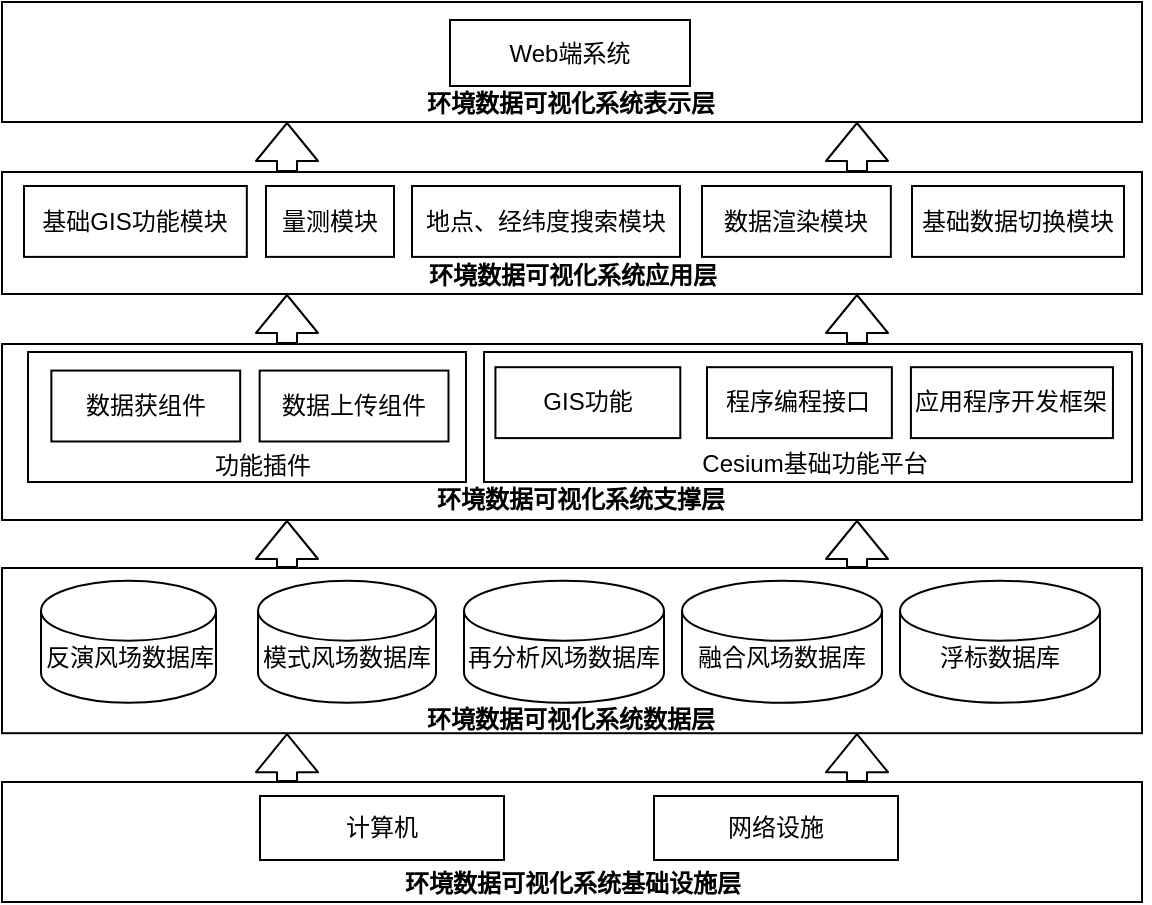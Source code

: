<mxfile version="13.6.5" type="github">
  <diagram id="Kg9v2PKGdZfVGiz0Gp11" name="第 1 页">
    <mxGraphModel dx="890" dy="819" grid="0" gridSize="10" guides="1" tooltips="1" connect="1" arrows="1" fold="1" page="1" pageScale="1" pageWidth="827" pageHeight="1169" math="0" shadow="0">
      <root>
        <mxCell id="0" />
        <mxCell id="1" parent="0" />
        <mxCell id="a1iLULeqpFFVg6pSqvtH-51" value="" style="group" parent="1" vertex="1" connectable="0">
          <mxGeometry x="164" y="376" width="570" height="88" as="geometry" />
        </mxCell>
        <mxCell id="a1iLULeqpFFVg6pSqvtH-1" value="" style="rounded=0;whiteSpace=wrap;html=1;" parent="a1iLULeqpFFVg6pSqvtH-51" vertex="1">
          <mxGeometry x="-4" width="570" height="88" as="geometry" />
        </mxCell>
        <mxCell id="a1iLULeqpFFVg6pSqvtH-23" value="" style="group" parent="a1iLULeqpFFVg6pSqvtH-51" vertex="1" connectable="0">
          <mxGeometry x="237" y="4" width="324" height="65" as="geometry" />
        </mxCell>
        <mxCell id="a1iLULeqpFFVg6pSqvtH-15" value="" style="rounded=0;whiteSpace=wrap;html=1;" parent="a1iLULeqpFFVg6pSqvtH-23" vertex="1">
          <mxGeometry width="324" height="65" as="geometry" />
        </mxCell>
        <mxCell id="a1iLULeqpFFVg6pSqvtH-21" value="" style="group" parent="a1iLULeqpFFVg6pSqvtH-23" vertex="1" connectable="0">
          <mxGeometry x="5.718" y="7.597" width="308.753" height="35.455" as="geometry" />
        </mxCell>
        <mxCell id="a1iLULeqpFFVg6pSqvtH-16" value="GIS功能" style="rounded=0;whiteSpace=wrap;html=1;" parent="a1iLULeqpFFVg6pSqvtH-21" vertex="1">
          <mxGeometry width="92.435" height="35.455" as="geometry" />
        </mxCell>
        <mxCell id="a1iLULeqpFFVg6pSqvtH-19" value="应用程序开发框架" style="rounded=0;whiteSpace=wrap;html=1;" parent="a1iLULeqpFFVg6pSqvtH-21" vertex="1">
          <mxGeometry x="207.741" width="101.012" height="35.455" as="geometry" />
        </mxCell>
        <mxCell id="a1iLULeqpFFVg6pSqvtH-20" value="程序编程接口" style="rounded=0;whiteSpace=wrap;html=1;" parent="a1iLULeqpFFVg6pSqvtH-21" vertex="1">
          <mxGeometry x="105.776" width="92.435" height="35.455" as="geometry" />
        </mxCell>
        <mxCell id="a1iLULeqpFFVg6pSqvtH-22" value="Cesium基础功能平台" style="text;html=1;align=center;verticalAlign=middle;resizable=0;points=[];autosize=1;" parent="a1iLULeqpFFVg6pSqvtH-23" vertex="1">
          <mxGeometry x="103.394" y="47.273" width="123" height="18" as="geometry" />
        </mxCell>
        <mxCell id="a1iLULeqpFFVg6pSqvtH-41" value="" style="group" parent="a1iLULeqpFFVg6pSqvtH-51" vertex="1" connectable="0">
          <mxGeometry x="9" y="4" width="219" height="65" as="geometry" />
        </mxCell>
        <mxCell id="a1iLULeqpFFVg6pSqvtH-34" value="" style="rounded=0;whiteSpace=wrap;html=1;" parent="a1iLULeqpFFVg6pSqvtH-41" vertex="1">
          <mxGeometry width="219" height="65" as="geometry" />
        </mxCell>
        <mxCell id="a1iLULeqpFFVg6pSqvtH-36" value="数据获组件" style="rounded=0;whiteSpace=wrap;html=1;" parent="a1iLULeqpFFVg6pSqvtH-41" vertex="1">
          <mxGeometry x="11.68" y="9.287" width="94.413" height="35.455" as="geometry" />
        </mxCell>
        <mxCell id="a1iLULeqpFFVg6pSqvtH-37" value="数据上传组件" style="rounded=0;whiteSpace=wrap;html=1;" parent="a1iLULeqpFFVg6pSqvtH-41" vertex="1">
          <mxGeometry x="115.827" y="9.287" width="94.413" height="35.455" as="geometry" />
        </mxCell>
        <mxCell id="a1iLULeqpFFVg6pSqvtH-38" value="功能插件" style="text;html=1;align=center;verticalAlign=middle;resizable=0;points=[];autosize=1;" parent="a1iLULeqpFFVg6pSqvtH-41" vertex="1">
          <mxGeometry x="87.6" y="48.285" width="58" height="18" as="geometry" />
        </mxCell>
        <mxCell id="a1iLULeqpFFVg6pSqvtH-50" value="&lt;b&gt;环境数据可视化系统支撑层&lt;/b&gt;" style="text;html=1;align=center;verticalAlign=middle;resizable=0;points=[];autosize=1;" parent="a1iLULeqpFFVg6pSqvtH-51" vertex="1">
          <mxGeometry x="208.004" y="68.999" width="154" height="18" as="geometry" />
        </mxCell>
        <mxCell id="a1iLULeqpFFVg6pSqvtH-67" value="" style="group" parent="1" vertex="1" connectable="0">
          <mxGeometry x="160" y="290" width="570" height="61" as="geometry" />
        </mxCell>
        <mxCell id="a1iLULeqpFFVg6pSqvtH-52" value="" style="whiteSpace=wrap;html=1;" parent="a1iLULeqpFFVg6pSqvtH-67" vertex="1">
          <mxGeometry width="570" height="61" as="geometry" />
        </mxCell>
        <mxCell id="a1iLULeqpFFVg6pSqvtH-58" value="&lt;b&gt;环境数据可视化系统应用层&lt;/b&gt;" style="text;html=1;align=center;verticalAlign=middle;resizable=0;points=[];autosize=1;" parent="a1iLULeqpFFVg6pSqvtH-67" vertex="1">
          <mxGeometry x="207.504" y="42.999" width="154" height="18" as="geometry" />
        </mxCell>
        <mxCell id="K7p-2cNAyb-a2kixNtFu-7" value="" style="group" vertex="1" connectable="0" parent="a1iLULeqpFFVg6pSqvtH-67">
          <mxGeometry x="11" y="6.995" width="550" height="35.455" as="geometry" />
        </mxCell>
        <mxCell id="a1iLULeqpFFVg6pSqvtH-53" value="基础GIS功能模块" style="rounded=0;whiteSpace=wrap;html=1;" parent="K7p-2cNAyb-a2kixNtFu-7" vertex="1">
          <mxGeometry width="111.41" height="35.45" as="geometry" />
        </mxCell>
        <mxCell id="a1iLULeqpFFVg6pSqvtH-54" value="量测模块" style="rounded=0;whiteSpace=wrap;html=1;" parent="K7p-2cNAyb-a2kixNtFu-7" vertex="1">
          <mxGeometry x="121" y="0.002" width="64" height="35.45" as="geometry" />
        </mxCell>
        <mxCell id="a1iLULeqpFFVg6pSqvtH-55" value="地点、经纬度搜索模块" style="rounded=0;whiteSpace=wrap;html=1;" parent="K7p-2cNAyb-a2kixNtFu-7" vertex="1">
          <mxGeometry x="194" y="0.005" width="134" height="35.45" as="geometry" />
        </mxCell>
        <mxCell id="a1iLULeqpFFVg6pSqvtH-56" value="数据渲染模块" style="rounded=0;whiteSpace=wrap;html=1;" parent="K7p-2cNAyb-a2kixNtFu-7" vertex="1">
          <mxGeometry x="339" width="94.413" height="35.455" as="geometry" />
        </mxCell>
        <mxCell id="a1iLULeqpFFVg6pSqvtH-57" value="基础数据切换模块" style="rounded=0;whiteSpace=wrap;html=1;" parent="K7p-2cNAyb-a2kixNtFu-7" vertex="1">
          <mxGeometry x="444" y="0.005" width="106" height="35.45" as="geometry" />
        </mxCell>
        <mxCell id="K7p-2cNAyb-a2kixNtFu-6" value="" style="group" vertex="1" connectable="0" parent="1">
          <mxGeometry x="160" y="205" width="570" height="60" as="geometry" />
        </mxCell>
        <mxCell id="K7p-2cNAyb-a2kixNtFu-3" value="" style="rounded=0;whiteSpace=wrap;html=1;labelPosition=center;verticalLabelPosition=bottom;align=center;verticalAlign=top;" vertex="1" parent="K7p-2cNAyb-a2kixNtFu-6">
          <mxGeometry width="570" height="60" as="geometry" />
        </mxCell>
        <mxCell id="K7p-2cNAyb-a2kixNtFu-4" value="&lt;b&gt;环境数据可视化系统表示层&lt;/b&gt;" style="text;html=1;align=center;verticalAlign=middle;resizable=0;points=[];autosize=1;" vertex="1" parent="K7p-2cNAyb-a2kixNtFu-6">
          <mxGeometry x="207.254" y="41.999" width="154" height="18" as="geometry" />
        </mxCell>
        <mxCell id="K7p-2cNAyb-a2kixNtFu-5" value="Web端系统" style="rounded=0;whiteSpace=wrap;html=1;" vertex="1" parent="K7p-2cNAyb-a2kixNtFu-6">
          <mxGeometry x="224" y="9" width="120" height="33" as="geometry" />
        </mxCell>
        <mxCell id="K7p-2cNAyb-a2kixNtFu-12" value="" style="group" vertex="1" connectable="0" parent="1">
          <mxGeometry x="160" y="488" width="570" height="84.12" as="geometry" />
        </mxCell>
        <mxCell id="a1iLULeqpFFVg6pSqvtH-14" value="" style="group" parent="K7p-2cNAyb-a2kixNtFu-12" vertex="1" connectable="0">
          <mxGeometry width="570" height="84.12" as="geometry" />
        </mxCell>
        <mxCell id="a1iLULeqpFFVg6pSqvtH-40" value="" style="group" parent="a1iLULeqpFFVg6pSqvtH-14" vertex="1" connectable="0">
          <mxGeometry width="570" height="84.12" as="geometry" />
        </mxCell>
        <mxCell id="a1iLULeqpFFVg6pSqvtH-6" value="" style="rounded=0;whiteSpace=wrap;html=1;" parent="a1iLULeqpFFVg6pSqvtH-40" vertex="1">
          <mxGeometry width="570" height="82.599" as="geometry" />
        </mxCell>
        <mxCell id="a1iLULeqpFFVg6pSqvtH-39" value="&lt;b&gt;环境数据可视化系统数据层&lt;/b&gt;" style="text;html=1;align=center;verticalAlign=middle;resizable=0;points=[];autosize=1;" parent="a1iLULeqpFFVg6pSqvtH-40" vertex="1">
          <mxGeometry x="207.364" y="66.537" width="154" height="18" as="geometry" />
        </mxCell>
        <mxCell id="a1iLULeqpFFVg6pSqvtH-13" value="" style="group" parent="K7p-2cNAyb-a2kixNtFu-12" vertex="1" connectable="0">
          <mxGeometry x="19.5" y="6.349" width="529.5" height="61.051" as="geometry" />
        </mxCell>
        <mxCell id="a1iLULeqpFFVg6pSqvtH-7" value="&lt;br&gt;反演风场数据库" style="shape=cylinder2;whiteSpace=wrap;html=1;boundedLbl=1;backgroundOutline=1;size=15;" parent="a1iLULeqpFFVg6pSqvtH-13" vertex="1">
          <mxGeometry width="87.5" height="61.051" as="geometry" />
        </mxCell>
        <mxCell id="a1iLULeqpFFVg6pSqvtH-8" value="&lt;br&gt;模式风场数据库" style="shape=cylinder2;whiteSpace=wrap;html=1;boundedLbl=1;backgroundOutline=1;size=15;" parent="a1iLULeqpFFVg6pSqvtH-13" vertex="1">
          <mxGeometry x="108.5" width="89" height="61.051" as="geometry" />
        </mxCell>
        <mxCell id="a1iLULeqpFFVg6pSqvtH-9" value="&lt;br&gt;再分析风场数据库" style="shape=cylinder2;whiteSpace=wrap;html=1;boundedLbl=1;backgroundOutline=1;size=15;" parent="a1iLULeqpFFVg6pSqvtH-13" vertex="1">
          <mxGeometry x="211.5" width="100" height="61.051" as="geometry" />
        </mxCell>
        <mxCell id="a1iLULeqpFFVg6pSqvtH-11" value="&lt;br&gt;融合风场数据库" style="shape=cylinder2;whiteSpace=wrap;html=1;boundedLbl=1;backgroundOutline=1;size=15;" parent="a1iLULeqpFFVg6pSqvtH-13" vertex="1">
          <mxGeometry x="320.5" width="100" height="61.051" as="geometry" />
        </mxCell>
        <mxCell id="a1iLULeqpFFVg6pSqvtH-12" value="&lt;br&gt;浮标数据库" style="shape=cylinder2;whiteSpace=wrap;html=1;boundedLbl=1;backgroundOutline=1;size=15;" parent="a1iLULeqpFFVg6pSqvtH-13" vertex="1">
          <mxGeometry x="429.5" width="100" height="61.051" as="geometry" />
        </mxCell>
        <mxCell id="K7p-2cNAyb-a2kixNtFu-13" value="" style="group" vertex="1" connectable="0" parent="1">
          <mxGeometry x="160" y="595" width="570" height="60" as="geometry" />
        </mxCell>
        <mxCell id="a1iLULeqpFFVg6pSqvtH-68" value="" style="rounded=0;whiteSpace=wrap;html=1;" parent="K7p-2cNAyb-a2kixNtFu-13" vertex="1">
          <mxGeometry width="570" height="60" as="geometry" />
        </mxCell>
        <mxCell id="a1iLULeqpFFVg6pSqvtH-69" value="&lt;b&gt;环境数据可视化系统基础设施层&lt;/b&gt;" style="text;html=1;align=center;verticalAlign=middle;resizable=0;points=[];autosize=1;" parent="K7p-2cNAyb-a2kixNtFu-13" vertex="1">
          <mxGeometry x="196.004" y="41.999" width="178" height="18" as="geometry" />
        </mxCell>
        <mxCell id="K7p-2cNAyb-a2kixNtFu-1" value="计算机" style="rounded=0;whiteSpace=wrap;html=1;" vertex="1" parent="K7p-2cNAyb-a2kixNtFu-13">
          <mxGeometry x="129" y="7" width="122" height="32" as="geometry" />
        </mxCell>
        <mxCell id="K7p-2cNAyb-a2kixNtFu-2" value="网络设施" style="rounded=0;whiteSpace=wrap;html=1;" vertex="1" parent="K7p-2cNAyb-a2kixNtFu-13">
          <mxGeometry x="326" y="7" width="122" height="32" as="geometry" />
        </mxCell>
        <mxCell id="K7p-2cNAyb-a2kixNtFu-16" value="" style="shape=flexArrow;endArrow=classic;html=1;entryX=0.25;entryY=1;entryDx=0;entryDy=0;exitX=0.25;exitY=0;exitDx=0;exitDy=0;" edge="1" parent="1" source="a1iLULeqpFFVg6pSqvtH-52" target="K7p-2cNAyb-a2kixNtFu-3">
          <mxGeometry width="50" height="50" relative="1" as="geometry">
            <mxPoint x="42" y="323" as="sourcePoint" />
            <mxPoint x="92" y="273" as="targetPoint" />
          </mxGeometry>
        </mxCell>
        <mxCell id="K7p-2cNAyb-a2kixNtFu-17" value="" style="shape=flexArrow;endArrow=classic;html=1;entryX=0.75;entryY=1;entryDx=0;entryDy=0;exitX=0.75;exitY=0;exitDx=0;exitDy=0;" edge="1" parent="1" source="a1iLULeqpFFVg6pSqvtH-52" target="K7p-2cNAyb-a2kixNtFu-3">
          <mxGeometry width="50" height="50" relative="1" as="geometry">
            <mxPoint x="388" y="409" as="sourcePoint" />
            <mxPoint x="438" y="359" as="targetPoint" />
          </mxGeometry>
        </mxCell>
        <mxCell id="K7p-2cNAyb-a2kixNtFu-18" value="" style="shape=flexArrow;endArrow=classic;html=1;entryX=0.75;entryY=1;entryDx=0;entryDy=0;exitX=0.75;exitY=0;exitDx=0;exitDy=0;" edge="1" parent="1" source="a1iLULeqpFFVg6pSqvtH-68" target="a1iLULeqpFFVg6pSqvtH-6">
          <mxGeometry width="50" height="50" relative="1" as="geometry">
            <mxPoint x="133" y="157" as="sourcePoint" />
            <mxPoint x="183" y="107" as="targetPoint" />
          </mxGeometry>
        </mxCell>
        <mxCell id="K7p-2cNAyb-a2kixNtFu-20" value="" style="shape=flexArrow;endArrow=classic;html=1;entryX=0.75;entryY=1;entryDx=0;entryDy=0;exitX=0.75;exitY=0;exitDx=0;exitDy=0;" edge="1" parent="1" source="a1iLULeqpFFVg6pSqvtH-6" target="a1iLULeqpFFVg6pSqvtH-1">
          <mxGeometry width="50" height="50" relative="1" as="geometry">
            <mxPoint x="143" y="167" as="sourcePoint" />
            <mxPoint x="193" y="117" as="targetPoint" />
          </mxGeometry>
        </mxCell>
        <mxCell id="K7p-2cNAyb-a2kixNtFu-21" value="" style="shape=flexArrow;endArrow=classic;html=1;entryX=0.25;entryY=1;entryDx=0;entryDy=0;exitX=0.25;exitY=0;exitDx=0;exitDy=0;" edge="1" parent="1" source="a1iLULeqpFFVg6pSqvtH-6" target="a1iLULeqpFFVg6pSqvtH-1">
          <mxGeometry width="50" height="50" relative="1" as="geometry">
            <mxPoint x="153" y="177" as="sourcePoint" />
            <mxPoint x="203" y="127" as="targetPoint" />
          </mxGeometry>
        </mxCell>
        <mxCell id="K7p-2cNAyb-a2kixNtFu-23" value="" style="shape=flexArrow;endArrow=classic;html=1;entryX=0.75;entryY=1;entryDx=0;entryDy=0;exitX=0.75;exitY=0;exitDx=0;exitDy=0;" edge="1" parent="1" source="a1iLULeqpFFVg6pSqvtH-1" target="a1iLULeqpFFVg6pSqvtH-52">
          <mxGeometry width="50" height="50" relative="1" as="geometry">
            <mxPoint x="173" y="197" as="sourcePoint" />
            <mxPoint x="223" y="147" as="targetPoint" />
          </mxGeometry>
        </mxCell>
        <mxCell id="K7p-2cNAyb-a2kixNtFu-24" value="" style="shape=flexArrow;endArrow=classic;html=1;entryX=0.25;entryY=1;entryDx=0;entryDy=0;exitX=0.25;exitY=0;exitDx=0;exitDy=0;" edge="1" parent="1" source="a1iLULeqpFFVg6pSqvtH-1" target="a1iLULeqpFFVg6pSqvtH-52">
          <mxGeometry width="50" height="50" relative="1" as="geometry">
            <mxPoint x="183" y="207" as="sourcePoint" />
            <mxPoint x="233" y="157" as="targetPoint" />
          </mxGeometry>
        </mxCell>
        <mxCell id="K7p-2cNAyb-a2kixNtFu-25" value="" style="shape=flexArrow;endArrow=classic;html=1;entryX=0.25;entryY=1;entryDx=0;entryDy=0;exitX=0.25;exitY=0;exitDx=0;exitDy=0;" edge="1" parent="1" source="a1iLULeqpFFVg6pSqvtH-68" target="a1iLULeqpFFVg6pSqvtH-6">
          <mxGeometry width="50" height="50" relative="1" as="geometry">
            <mxPoint x="143" y="167" as="sourcePoint" />
            <mxPoint x="193" y="117" as="targetPoint" />
          </mxGeometry>
        </mxCell>
      </root>
    </mxGraphModel>
  </diagram>
</mxfile>
